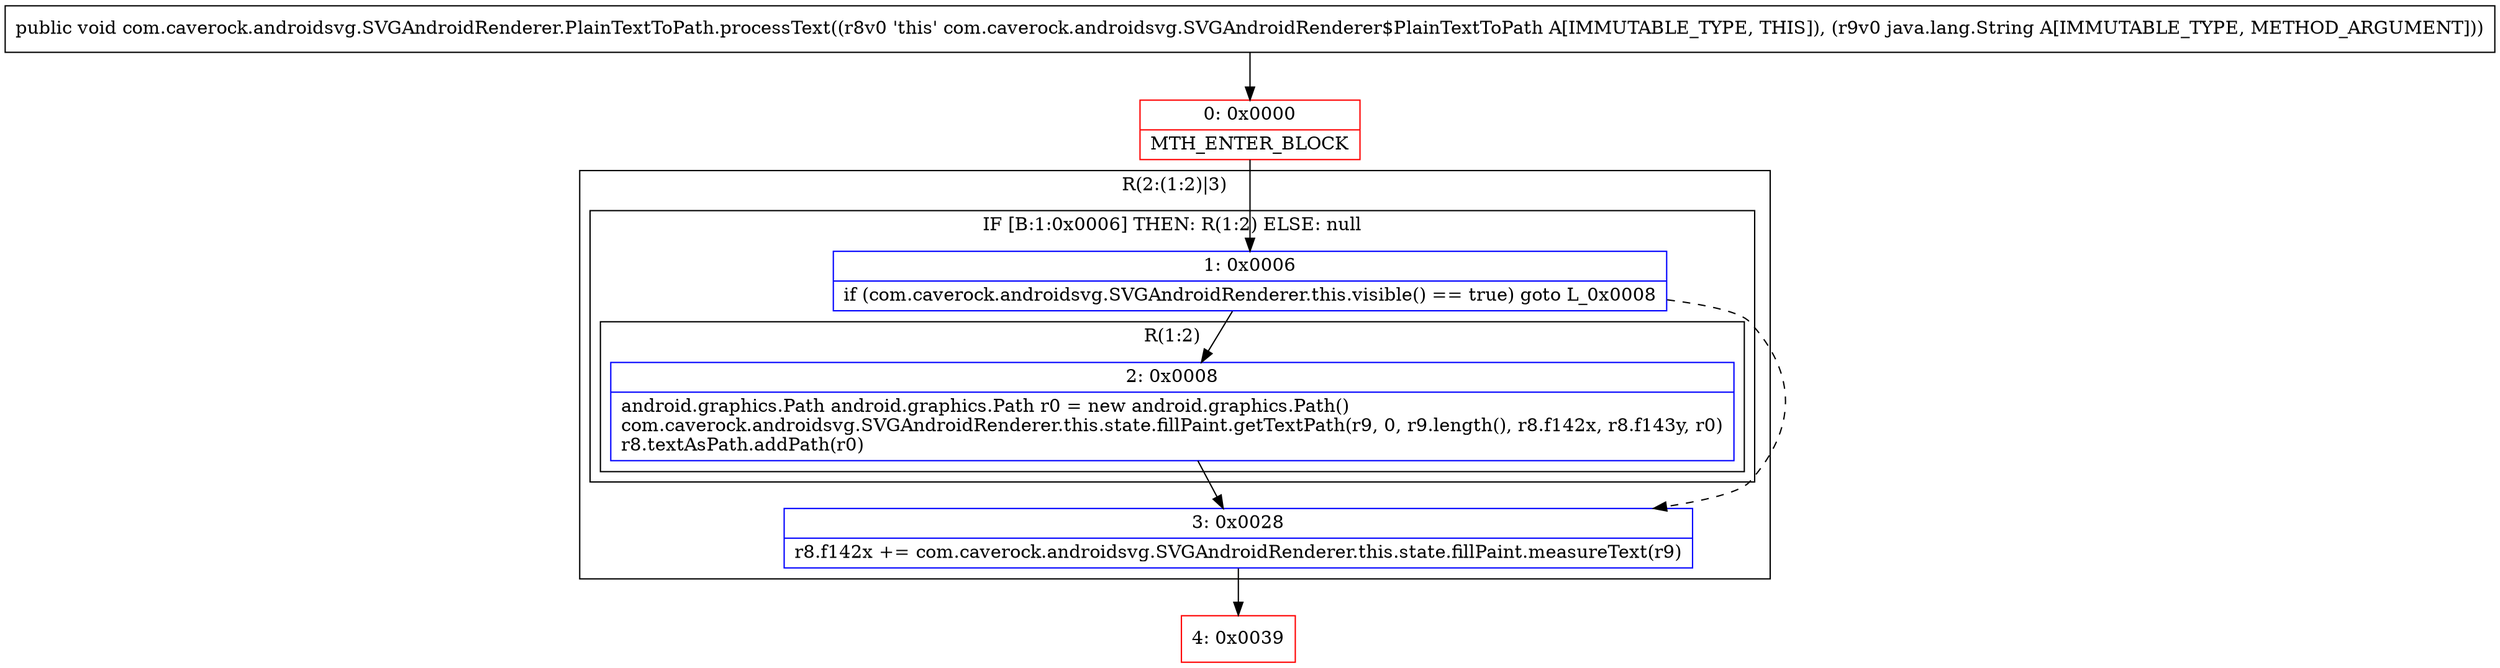 digraph "CFG forcom.caverock.androidsvg.SVGAndroidRenderer.PlainTextToPath.processText(Ljava\/lang\/String;)V" {
subgraph cluster_Region_296102466 {
label = "R(2:(1:2)|3)";
node [shape=record,color=blue];
subgraph cluster_IfRegion_472675033 {
label = "IF [B:1:0x0006] THEN: R(1:2) ELSE: null";
node [shape=record,color=blue];
Node_1 [shape=record,label="{1\:\ 0x0006|if (com.caverock.androidsvg.SVGAndroidRenderer.this.visible() == true) goto L_0x0008\l}"];
subgraph cluster_Region_1921204973 {
label = "R(1:2)";
node [shape=record,color=blue];
Node_2 [shape=record,label="{2\:\ 0x0008|android.graphics.Path android.graphics.Path r0 = new android.graphics.Path()\lcom.caverock.androidsvg.SVGAndroidRenderer.this.state.fillPaint.getTextPath(r9, 0, r9.length(), r8.f142x, r8.f143y, r0)\lr8.textAsPath.addPath(r0)\l}"];
}
}
Node_3 [shape=record,label="{3\:\ 0x0028|r8.f142x += com.caverock.androidsvg.SVGAndroidRenderer.this.state.fillPaint.measureText(r9)\l}"];
}
Node_0 [shape=record,color=red,label="{0\:\ 0x0000|MTH_ENTER_BLOCK\l}"];
Node_4 [shape=record,color=red,label="{4\:\ 0x0039}"];
MethodNode[shape=record,label="{public void com.caverock.androidsvg.SVGAndroidRenderer.PlainTextToPath.processText((r8v0 'this' com.caverock.androidsvg.SVGAndroidRenderer$PlainTextToPath A[IMMUTABLE_TYPE, THIS]), (r9v0 java.lang.String A[IMMUTABLE_TYPE, METHOD_ARGUMENT])) }"];
MethodNode -> Node_0;
Node_1 -> Node_2;
Node_1 -> Node_3[style=dashed];
Node_2 -> Node_3;
Node_3 -> Node_4;
Node_0 -> Node_1;
}

